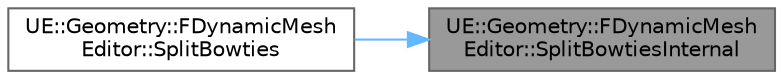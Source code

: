 digraph "UE::Geometry::FDynamicMeshEditor::SplitBowtiesInternal"
{
 // INTERACTIVE_SVG=YES
 // LATEX_PDF_SIZE
  bgcolor="transparent";
  edge [fontname=Helvetica,fontsize=10,labelfontname=Helvetica,labelfontsize=10];
  node [fontname=Helvetica,fontsize=10,shape=box,height=0.2,width=0.4];
  rankdir="RL";
  Node1 [id="Node000001",label="UE::Geometry::FDynamicMesh\lEditor::SplitBowtiesInternal",height=0.2,width=0.4,color="gray40", fillcolor="grey60", style="filled", fontcolor="black",tooltip=" "];
  Node1 -> Node2 [id="edge1_Node000001_Node000002",dir="back",color="steelblue1",style="solid",tooltip=" "];
  Node2 [id="Node000002",label="UE::Geometry::FDynamicMesh\lEditor::SplitBowties",height=0.2,width=0.4,color="grey40", fillcolor="white", style="filled",URL="$db/d11/classUE_1_1Geometry_1_1FDynamicMeshEditor.html#a3a23f748b9c03d6754414fa3356eec25",tooltip="Splits any bowties specifically on the given vertex, and (if not null) updates (does not reset!..."];
}
